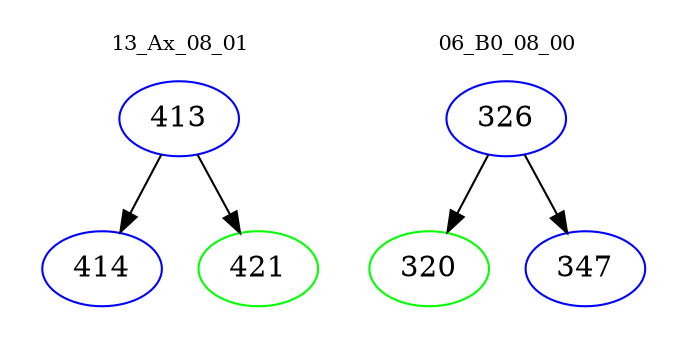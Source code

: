 digraph{
subgraph cluster_0 {
color = white
label = "13_Ax_08_01";
fontsize=10;
T0_413 [label="413", color="blue"]
T0_413 -> T0_414 [color="black"]
T0_414 [label="414", color="blue"]
T0_413 -> T0_421 [color="black"]
T0_421 [label="421", color="green"]
}
subgraph cluster_1 {
color = white
label = "06_B0_08_00";
fontsize=10;
T1_326 [label="326", color="blue"]
T1_326 -> T1_320 [color="black"]
T1_320 [label="320", color="green"]
T1_326 -> T1_347 [color="black"]
T1_347 [label="347", color="blue"]
}
}

